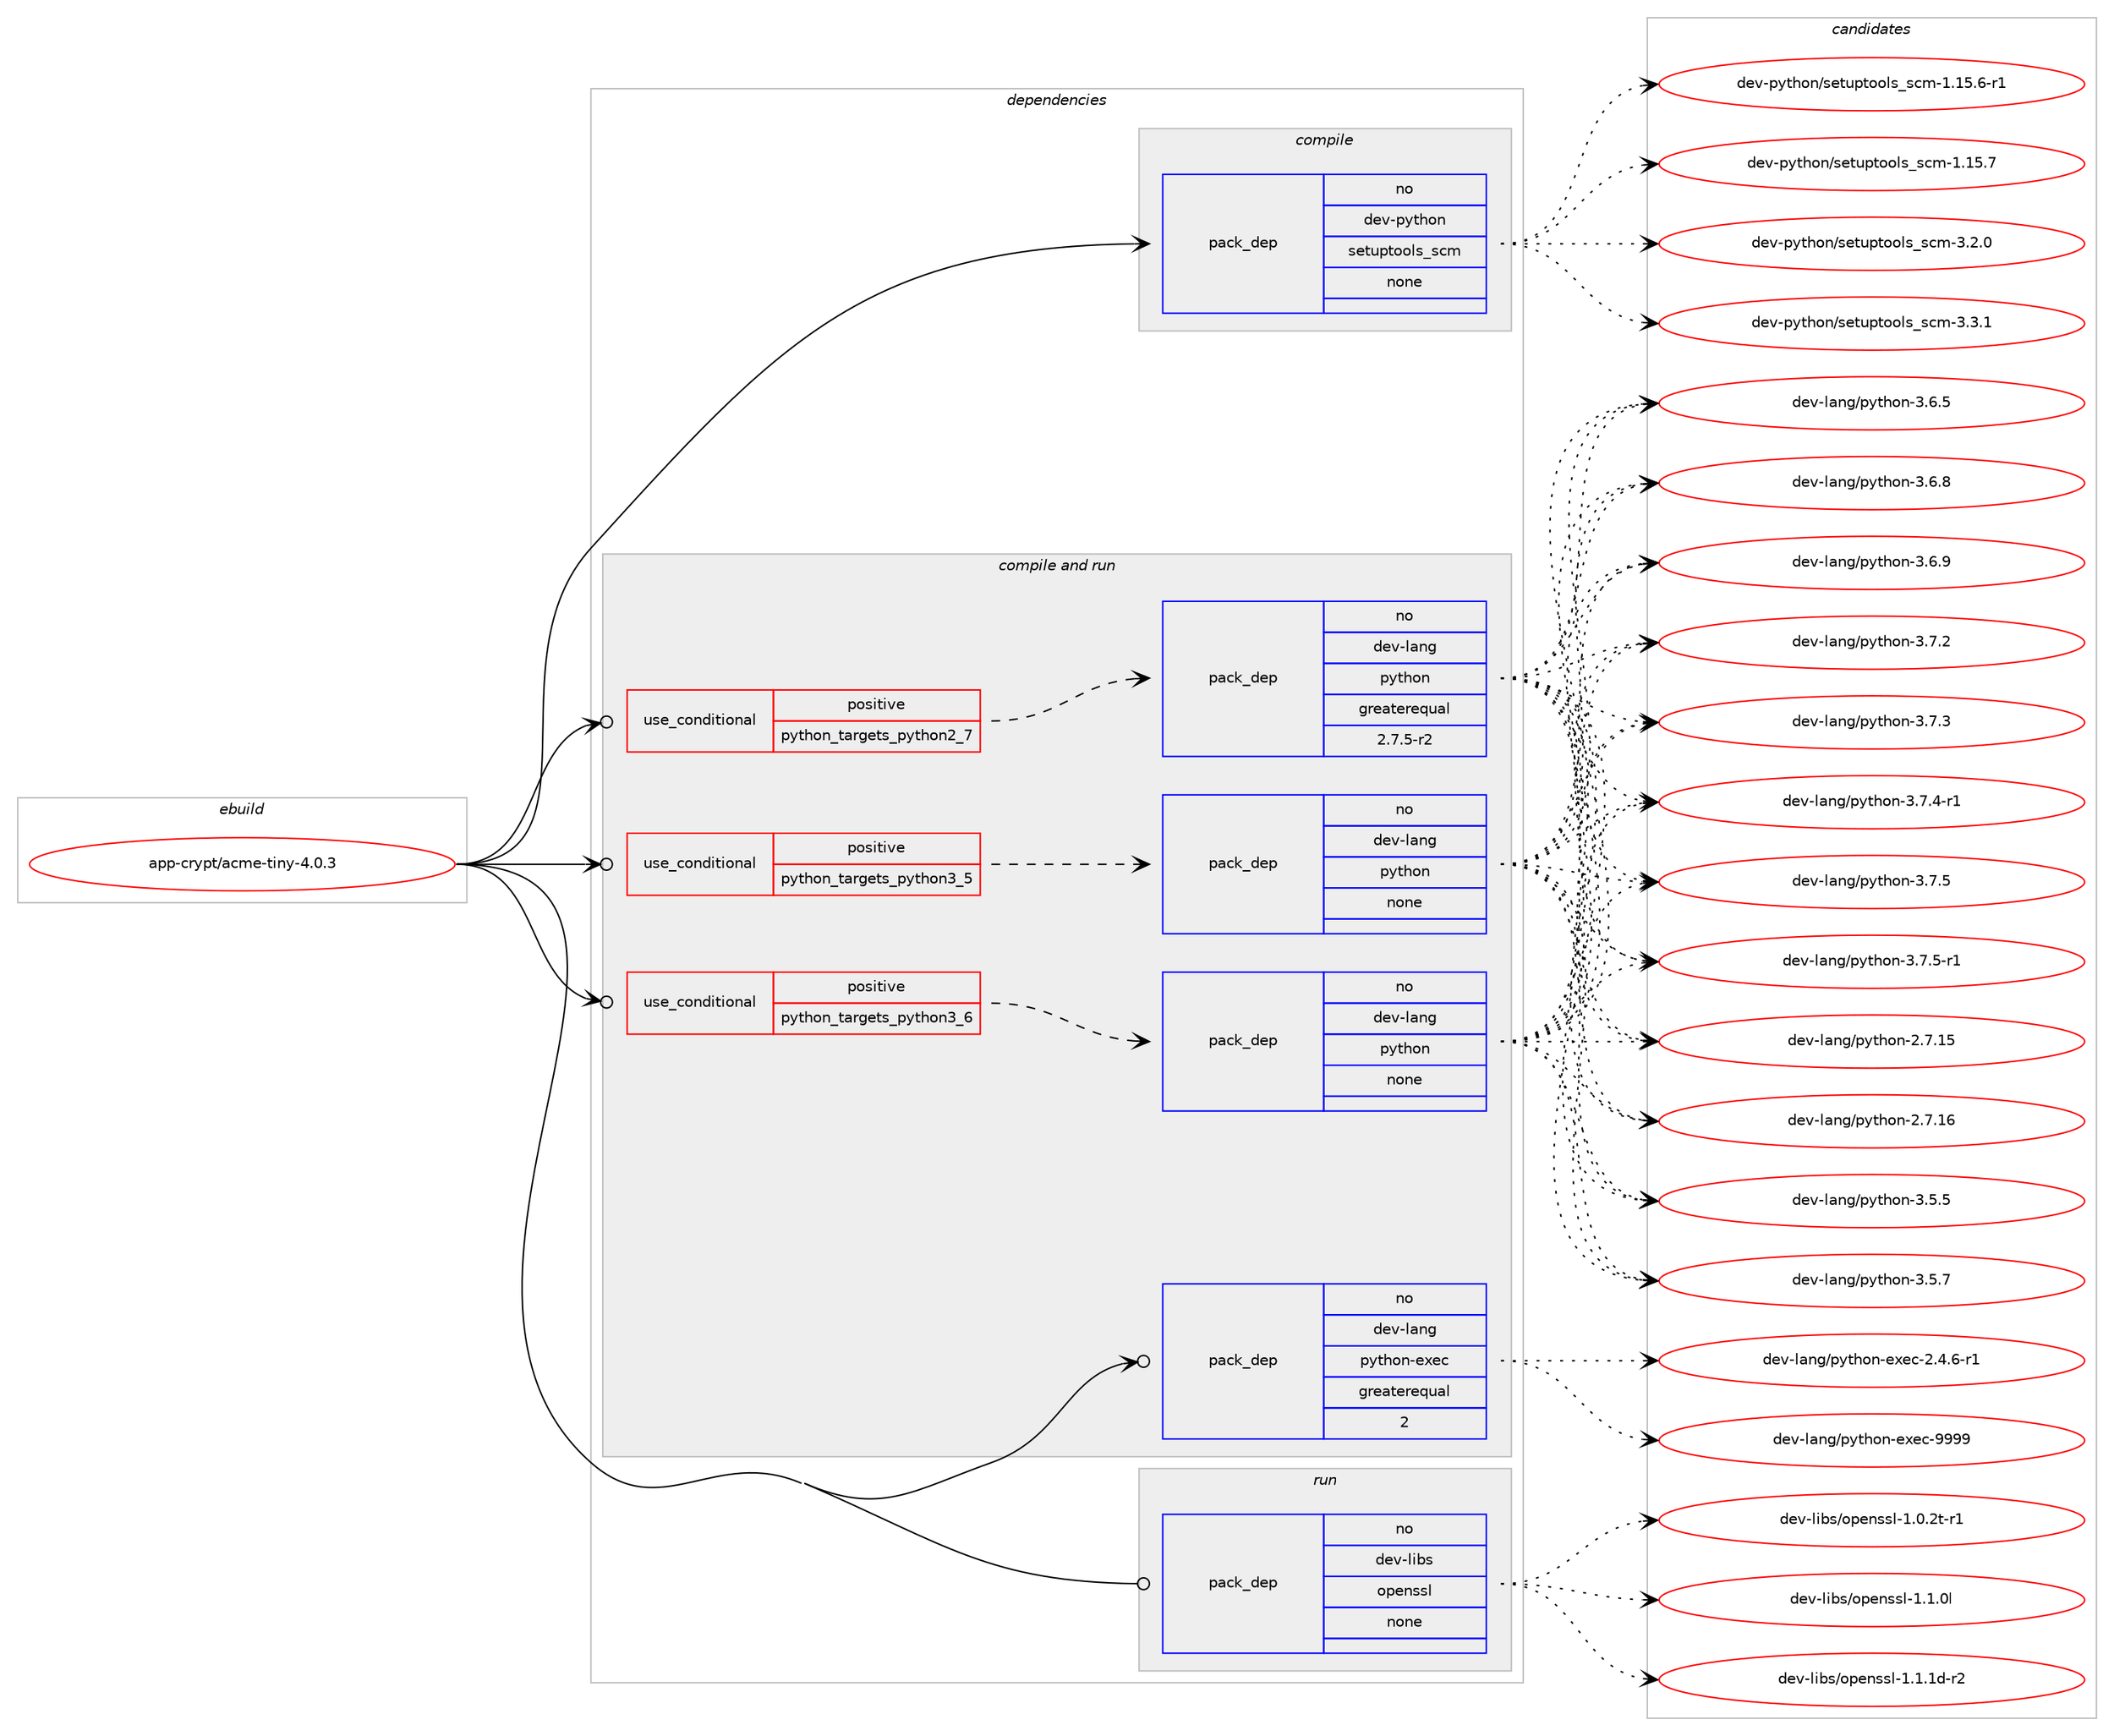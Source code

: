 digraph prolog {

# *************
# Graph options
# *************

newrank=true;
concentrate=true;
compound=true;
graph [rankdir=LR,fontname=Helvetica,fontsize=10,ranksep=1.5];#, ranksep=2.5, nodesep=0.2];
edge  [arrowhead=vee];
node  [fontname=Helvetica,fontsize=10];

# **********
# The ebuild
# **********

subgraph cluster_leftcol {
color=gray;
rank=same;
label=<<i>ebuild</i>>;
id [label="app-crypt/acme-tiny-4.0.3", color=red, width=4, href="../app-crypt/acme-tiny-4.0.3.svg"];
}

# ****************
# The dependencies
# ****************

subgraph cluster_midcol {
color=gray;
label=<<i>dependencies</i>>;
subgraph cluster_compile {
fillcolor="#eeeeee";
style=filled;
label=<<i>compile</i>>;
subgraph pack353983 {
dependency476243 [label=<<TABLE BORDER="0" CELLBORDER="1" CELLSPACING="0" CELLPADDING="4" WIDTH="220"><TR><TD ROWSPAN="6" CELLPADDING="30">pack_dep</TD></TR><TR><TD WIDTH="110">no</TD></TR><TR><TD>dev-python</TD></TR><TR><TD>setuptools_scm</TD></TR><TR><TD>none</TD></TR><TR><TD></TD></TR></TABLE>>, shape=none, color=blue];
}
id:e -> dependency476243:w [weight=20,style="solid",arrowhead="vee"];
}
subgraph cluster_compileandrun {
fillcolor="#eeeeee";
style=filled;
label=<<i>compile and run</i>>;
subgraph cond113608 {
dependency476244 [label=<<TABLE BORDER="0" CELLBORDER="1" CELLSPACING="0" CELLPADDING="4"><TR><TD ROWSPAN="3" CELLPADDING="10">use_conditional</TD></TR><TR><TD>positive</TD></TR><TR><TD>python_targets_python2_7</TD></TR></TABLE>>, shape=none, color=red];
subgraph pack353984 {
dependency476245 [label=<<TABLE BORDER="0" CELLBORDER="1" CELLSPACING="0" CELLPADDING="4" WIDTH="220"><TR><TD ROWSPAN="6" CELLPADDING="30">pack_dep</TD></TR><TR><TD WIDTH="110">no</TD></TR><TR><TD>dev-lang</TD></TR><TR><TD>python</TD></TR><TR><TD>greaterequal</TD></TR><TR><TD>2.7.5-r2</TD></TR></TABLE>>, shape=none, color=blue];
}
dependency476244:e -> dependency476245:w [weight=20,style="dashed",arrowhead="vee"];
}
id:e -> dependency476244:w [weight=20,style="solid",arrowhead="odotvee"];
subgraph cond113609 {
dependency476246 [label=<<TABLE BORDER="0" CELLBORDER="1" CELLSPACING="0" CELLPADDING="4"><TR><TD ROWSPAN="3" CELLPADDING="10">use_conditional</TD></TR><TR><TD>positive</TD></TR><TR><TD>python_targets_python3_5</TD></TR></TABLE>>, shape=none, color=red];
subgraph pack353985 {
dependency476247 [label=<<TABLE BORDER="0" CELLBORDER="1" CELLSPACING="0" CELLPADDING="4" WIDTH="220"><TR><TD ROWSPAN="6" CELLPADDING="30">pack_dep</TD></TR><TR><TD WIDTH="110">no</TD></TR><TR><TD>dev-lang</TD></TR><TR><TD>python</TD></TR><TR><TD>none</TD></TR><TR><TD></TD></TR></TABLE>>, shape=none, color=blue];
}
dependency476246:e -> dependency476247:w [weight=20,style="dashed",arrowhead="vee"];
}
id:e -> dependency476246:w [weight=20,style="solid",arrowhead="odotvee"];
subgraph cond113610 {
dependency476248 [label=<<TABLE BORDER="0" CELLBORDER="1" CELLSPACING="0" CELLPADDING="4"><TR><TD ROWSPAN="3" CELLPADDING="10">use_conditional</TD></TR><TR><TD>positive</TD></TR><TR><TD>python_targets_python3_6</TD></TR></TABLE>>, shape=none, color=red];
subgraph pack353986 {
dependency476249 [label=<<TABLE BORDER="0" CELLBORDER="1" CELLSPACING="0" CELLPADDING="4" WIDTH="220"><TR><TD ROWSPAN="6" CELLPADDING="30">pack_dep</TD></TR><TR><TD WIDTH="110">no</TD></TR><TR><TD>dev-lang</TD></TR><TR><TD>python</TD></TR><TR><TD>none</TD></TR><TR><TD></TD></TR></TABLE>>, shape=none, color=blue];
}
dependency476248:e -> dependency476249:w [weight=20,style="dashed",arrowhead="vee"];
}
id:e -> dependency476248:w [weight=20,style="solid",arrowhead="odotvee"];
subgraph pack353987 {
dependency476250 [label=<<TABLE BORDER="0" CELLBORDER="1" CELLSPACING="0" CELLPADDING="4" WIDTH="220"><TR><TD ROWSPAN="6" CELLPADDING="30">pack_dep</TD></TR><TR><TD WIDTH="110">no</TD></TR><TR><TD>dev-lang</TD></TR><TR><TD>python-exec</TD></TR><TR><TD>greaterequal</TD></TR><TR><TD>2</TD></TR></TABLE>>, shape=none, color=blue];
}
id:e -> dependency476250:w [weight=20,style="solid",arrowhead="odotvee"];
}
subgraph cluster_run {
fillcolor="#eeeeee";
style=filled;
label=<<i>run</i>>;
subgraph pack353988 {
dependency476251 [label=<<TABLE BORDER="0" CELLBORDER="1" CELLSPACING="0" CELLPADDING="4" WIDTH="220"><TR><TD ROWSPAN="6" CELLPADDING="30">pack_dep</TD></TR><TR><TD WIDTH="110">no</TD></TR><TR><TD>dev-libs</TD></TR><TR><TD>openssl</TD></TR><TR><TD>none</TD></TR><TR><TD></TD></TR></TABLE>>, shape=none, color=blue];
}
id:e -> dependency476251:w [weight=20,style="solid",arrowhead="odot"];
}
}

# **************
# The candidates
# **************

subgraph cluster_choices {
rank=same;
color=gray;
label=<<i>candidates</i>>;

subgraph choice353983 {
color=black;
nodesep=1;
choice10010111845112121116104111110471151011161171121161111111081159511599109454946495346544511449 [label="dev-python/setuptools_scm-1.15.6-r1", color=red, width=4,href="../dev-python/setuptools_scm-1.15.6-r1.svg"];
choice1001011184511212111610411111047115101116117112116111111108115951159910945494649534655 [label="dev-python/setuptools_scm-1.15.7", color=red, width=4,href="../dev-python/setuptools_scm-1.15.7.svg"];
choice10010111845112121116104111110471151011161171121161111111081159511599109455146504648 [label="dev-python/setuptools_scm-3.2.0", color=red, width=4,href="../dev-python/setuptools_scm-3.2.0.svg"];
choice10010111845112121116104111110471151011161171121161111111081159511599109455146514649 [label="dev-python/setuptools_scm-3.3.1", color=red, width=4,href="../dev-python/setuptools_scm-3.3.1.svg"];
dependency476243:e -> choice10010111845112121116104111110471151011161171121161111111081159511599109454946495346544511449:w [style=dotted,weight="100"];
dependency476243:e -> choice1001011184511212111610411111047115101116117112116111111108115951159910945494649534655:w [style=dotted,weight="100"];
dependency476243:e -> choice10010111845112121116104111110471151011161171121161111111081159511599109455146504648:w [style=dotted,weight="100"];
dependency476243:e -> choice10010111845112121116104111110471151011161171121161111111081159511599109455146514649:w [style=dotted,weight="100"];
}
subgraph choice353984 {
color=black;
nodesep=1;
choice10010111845108971101034711212111610411111045504655464953 [label="dev-lang/python-2.7.15", color=red, width=4,href="../dev-lang/python-2.7.15.svg"];
choice10010111845108971101034711212111610411111045504655464954 [label="dev-lang/python-2.7.16", color=red, width=4,href="../dev-lang/python-2.7.16.svg"];
choice100101118451089711010347112121116104111110455146534653 [label="dev-lang/python-3.5.5", color=red, width=4,href="../dev-lang/python-3.5.5.svg"];
choice100101118451089711010347112121116104111110455146534655 [label="dev-lang/python-3.5.7", color=red, width=4,href="../dev-lang/python-3.5.7.svg"];
choice100101118451089711010347112121116104111110455146544653 [label="dev-lang/python-3.6.5", color=red, width=4,href="../dev-lang/python-3.6.5.svg"];
choice100101118451089711010347112121116104111110455146544656 [label="dev-lang/python-3.6.8", color=red, width=4,href="../dev-lang/python-3.6.8.svg"];
choice100101118451089711010347112121116104111110455146544657 [label="dev-lang/python-3.6.9", color=red, width=4,href="../dev-lang/python-3.6.9.svg"];
choice100101118451089711010347112121116104111110455146554650 [label="dev-lang/python-3.7.2", color=red, width=4,href="../dev-lang/python-3.7.2.svg"];
choice100101118451089711010347112121116104111110455146554651 [label="dev-lang/python-3.7.3", color=red, width=4,href="../dev-lang/python-3.7.3.svg"];
choice1001011184510897110103471121211161041111104551465546524511449 [label="dev-lang/python-3.7.4-r1", color=red, width=4,href="../dev-lang/python-3.7.4-r1.svg"];
choice100101118451089711010347112121116104111110455146554653 [label="dev-lang/python-3.7.5", color=red, width=4,href="../dev-lang/python-3.7.5.svg"];
choice1001011184510897110103471121211161041111104551465546534511449 [label="dev-lang/python-3.7.5-r1", color=red, width=4,href="../dev-lang/python-3.7.5-r1.svg"];
dependency476245:e -> choice10010111845108971101034711212111610411111045504655464953:w [style=dotted,weight="100"];
dependency476245:e -> choice10010111845108971101034711212111610411111045504655464954:w [style=dotted,weight="100"];
dependency476245:e -> choice100101118451089711010347112121116104111110455146534653:w [style=dotted,weight="100"];
dependency476245:e -> choice100101118451089711010347112121116104111110455146534655:w [style=dotted,weight="100"];
dependency476245:e -> choice100101118451089711010347112121116104111110455146544653:w [style=dotted,weight="100"];
dependency476245:e -> choice100101118451089711010347112121116104111110455146544656:w [style=dotted,weight="100"];
dependency476245:e -> choice100101118451089711010347112121116104111110455146544657:w [style=dotted,weight="100"];
dependency476245:e -> choice100101118451089711010347112121116104111110455146554650:w [style=dotted,weight="100"];
dependency476245:e -> choice100101118451089711010347112121116104111110455146554651:w [style=dotted,weight="100"];
dependency476245:e -> choice1001011184510897110103471121211161041111104551465546524511449:w [style=dotted,weight="100"];
dependency476245:e -> choice100101118451089711010347112121116104111110455146554653:w [style=dotted,weight="100"];
dependency476245:e -> choice1001011184510897110103471121211161041111104551465546534511449:w [style=dotted,weight="100"];
}
subgraph choice353985 {
color=black;
nodesep=1;
choice10010111845108971101034711212111610411111045504655464953 [label="dev-lang/python-2.7.15", color=red, width=4,href="../dev-lang/python-2.7.15.svg"];
choice10010111845108971101034711212111610411111045504655464954 [label="dev-lang/python-2.7.16", color=red, width=4,href="../dev-lang/python-2.7.16.svg"];
choice100101118451089711010347112121116104111110455146534653 [label="dev-lang/python-3.5.5", color=red, width=4,href="../dev-lang/python-3.5.5.svg"];
choice100101118451089711010347112121116104111110455146534655 [label="dev-lang/python-3.5.7", color=red, width=4,href="../dev-lang/python-3.5.7.svg"];
choice100101118451089711010347112121116104111110455146544653 [label="dev-lang/python-3.6.5", color=red, width=4,href="../dev-lang/python-3.6.5.svg"];
choice100101118451089711010347112121116104111110455146544656 [label="dev-lang/python-3.6.8", color=red, width=4,href="../dev-lang/python-3.6.8.svg"];
choice100101118451089711010347112121116104111110455146544657 [label="dev-lang/python-3.6.9", color=red, width=4,href="../dev-lang/python-3.6.9.svg"];
choice100101118451089711010347112121116104111110455146554650 [label="dev-lang/python-3.7.2", color=red, width=4,href="../dev-lang/python-3.7.2.svg"];
choice100101118451089711010347112121116104111110455146554651 [label="dev-lang/python-3.7.3", color=red, width=4,href="../dev-lang/python-3.7.3.svg"];
choice1001011184510897110103471121211161041111104551465546524511449 [label="dev-lang/python-3.7.4-r1", color=red, width=4,href="../dev-lang/python-3.7.4-r1.svg"];
choice100101118451089711010347112121116104111110455146554653 [label="dev-lang/python-3.7.5", color=red, width=4,href="../dev-lang/python-3.7.5.svg"];
choice1001011184510897110103471121211161041111104551465546534511449 [label="dev-lang/python-3.7.5-r1", color=red, width=4,href="../dev-lang/python-3.7.5-r1.svg"];
dependency476247:e -> choice10010111845108971101034711212111610411111045504655464953:w [style=dotted,weight="100"];
dependency476247:e -> choice10010111845108971101034711212111610411111045504655464954:w [style=dotted,weight="100"];
dependency476247:e -> choice100101118451089711010347112121116104111110455146534653:w [style=dotted,weight="100"];
dependency476247:e -> choice100101118451089711010347112121116104111110455146534655:w [style=dotted,weight="100"];
dependency476247:e -> choice100101118451089711010347112121116104111110455146544653:w [style=dotted,weight="100"];
dependency476247:e -> choice100101118451089711010347112121116104111110455146544656:w [style=dotted,weight="100"];
dependency476247:e -> choice100101118451089711010347112121116104111110455146544657:w [style=dotted,weight="100"];
dependency476247:e -> choice100101118451089711010347112121116104111110455146554650:w [style=dotted,weight="100"];
dependency476247:e -> choice100101118451089711010347112121116104111110455146554651:w [style=dotted,weight="100"];
dependency476247:e -> choice1001011184510897110103471121211161041111104551465546524511449:w [style=dotted,weight="100"];
dependency476247:e -> choice100101118451089711010347112121116104111110455146554653:w [style=dotted,weight="100"];
dependency476247:e -> choice1001011184510897110103471121211161041111104551465546534511449:w [style=dotted,weight="100"];
}
subgraph choice353986 {
color=black;
nodesep=1;
choice10010111845108971101034711212111610411111045504655464953 [label="dev-lang/python-2.7.15", color=red, width=4,href="../dev-lang/python-2.7.15.svg"];
choice10010111845108971101034711212111610411111045504655464954 [label="dev-lang/python-2.7.16", color=red, width=4,href="../dev-lang/python-2.7.16.svg"];
choice100101118451089711010347112121116104111110455146534653 [label="dev-lang/python-3.5.5", color=red, width=4,href="../dev-lang/python-3.5.5.svg"];
choice100101118451089711010347112121116104111110455146534655 [label="dev-lang/python-3.5.7", color=red, width=4,href="../dev-lang/python-3.5.7.svg"];
choice100101118451089711010347112121116104111110455146544653 [label="dev-lang/python-3.6.5", color=red, width=4,href="../dev-lang/python-3.6.5.svg"];
choice100101118451089711010347112121116104111110455146544656 [label="dev-lang/python-3.6.8", color=red, width=4,href="../dev-lang/python-3.6.8.svg"];
choice100101118451089711010347112121116104111110455146544657 [label="dev-lang/python-3.6.9", color=red, width=4,href="../dev-lang/python-3.6.9.svg"];
choice100101118451089711010347112121116104111110455146554650 [label="dev-lang/python-3.7.2", color=red, width=4,href="../dev-lang/python-3.7.2.svg"];
choice100101118451089711010347112121116104111110455146554651 [label="dev-lang/python-3.7.3", color=red, width=4,href="../dev-lang/python-3.7.3.svg"];
choice1001011184510897110103471121211161041111104551465546524511449 [label="dev-lang/python-3.7.4-r1", color=red, width=4,href="../dev-lang/python-3.7.4-r1.svg"];
choice100101118451089711010347112121116104111110455146554653 [label="dev-lang/python-3.7.5", color=red, width=4,href="../dev-lang/python-3.7.5.svg"];
choice1001011184510897110103471121211161041111104551465546534511449 [label="dev-lang/python-3.7.5-r1", color=red, width=4,href="../dev-lang/python-3.7.5-r1.svg"];
dependency476249:e -> choice10010111845108971101034711212111610411111045504655464953:w [style=dotted,weight="100"];
dependency476249:e -> choice10010111845108971101034711212111610411111045504655464954:w [style=dotted,weight="100"];
dependency476249:e -> choice100101118451089711010347112121116104111110455146534653:w [style=dotted,weight="100"];
dependency476249:e -> choice100101118451089711010347112121116104111110455146534655:w [style=dotted,weight="100"];
dependency476249:e -> choice100101118451089711010347112121116104111110455146544653:w [style=dotted,weight="100"];
dependency476249:e -> choice100101118451089711010347112121116104111110455146544656:w [style=dotted,weight="100"];
dependency476249:e -> choice100101118451089711010347112121116104111110455146544657:w [style=dotted,weight="100"];
dependency476249:e -> choice100101118451089711010347112121116104111110455146554650:w [style=dotted,weight="100"];
dependency476249:e -> choice100101118451089711010347112121116104111110455146554651:w [style=dotted,weight="100"];
dependency476249:e -> choice1001011184510897110103471121211161041111104551465546524511449:w [style=dotted,weight="100"];
dependency476249:e -> choice100101118451089711010347112121116104111110455146554653:w [style=dotted,weight="100"];
dependency476249:e -> choice1001011184510897110103471121211161041111104551465546534511449:w [style=dotted,weight="100"];
}
subgraph choice353987 {
color=black;
nodesep=1;
choice10010111845108971101034711212111610411111045101120101994550465246544511449 [label="dev-lang/python-exec-2.4.6-r1", color=red, width=4,href="../dev-lang/python-exec-2.4.6-r1.svg"];
choice10010111845108971101034711212111610411111045101120101994557575757 [label="dev-lang/python-exec-9999", color=red, width=4,href="../dev-lang/python-exec-9999.svg"];
dependency476250:e -> choice10010111845108971101034711212111610411111045101120101994550465246544511449:w [style=dotted,weight="100"];
dependency476250:e -> choice10010111845108971101034711212111610411111045101120101994557575757:w [style=dotted,weight="100"];
}
subgraph choice353988 {
color=black;
nodesep=1;
choice1001011184510810598115471111121011101151151084549464846501164511449 [label="dev-libs/openssl-1.0.2t-r1", color=red, width=4,href="../dev-libs/openssl-1.0.2t-r1.svg"];
choice100101118451081059811547111112101110115115108454946494648108 [label="dev-libs/openssl-1.1.0l", color=red, width=4,href="../dev-libs/openssl-1.1.0l.svg"];
choice1001011184510810598115471111121011101151151084549464946491004511450 [label="dev-libs/openssl-1.1.1d-r2", color=red, width=4,href="../dev-libs/openssl-1.1.1d-r2.svg"];
dependency476251:e -> choice1001011184510810598115471111121011101151151084549464846501164511449:w [style=dotted,weight="100"];
dependency476251:e -> choice100101118451081059811547111112101110115115108454946494648108:w [style=dotted,weight="100"];
dependency476251:e -> choice1001011184510810598115471111121011101151151084549464946491004511450:w [style=dotted,weight="100"];
}
}

}
